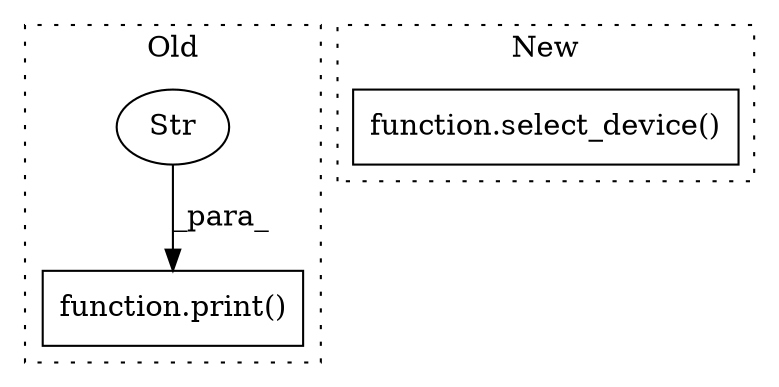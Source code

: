 digraph G {
subgraph cluster0 {
1 [label="function.print()" a="75" s="5137,5220" l="6,1" shape="box"];
3 [label="Str" a="66" s="5143" l="77" shape="ellipse"];
label = "Old";
style="dotted";
}
subgraph cluster1 {
2 [label="function.select_device()" a="75" s="3888" l="15" shape="box"];
label = "New";
style="dotted";
}
3 -> 1 [label="_para_"];
}